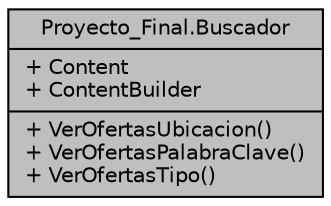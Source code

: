 digraph "Proyecto_Final.Buscador"
{
 // INTERACTIVE_SVG=YES
 // LATEX_PDF_SIZE
  edge [fontname="Helvetica",fontsize="10",labelfontname="Helvetica",labelfontsize="10"];
  node [fontname="Helvetica",fontsize="10",shape=record];
  Node1 [label="{Proyecto_Final.Buscador\n|+ Content\l+ ContentBuilder\l|+ VerOfertasUbicacion()\l+ VerOfertasPalabraClave()\l+ VerOfertasTipo()\l}",height=0.2,width=0.4,color="black", fillcolor="grey75", style="filled", fontcolor="black",tooltip=" "];
}
